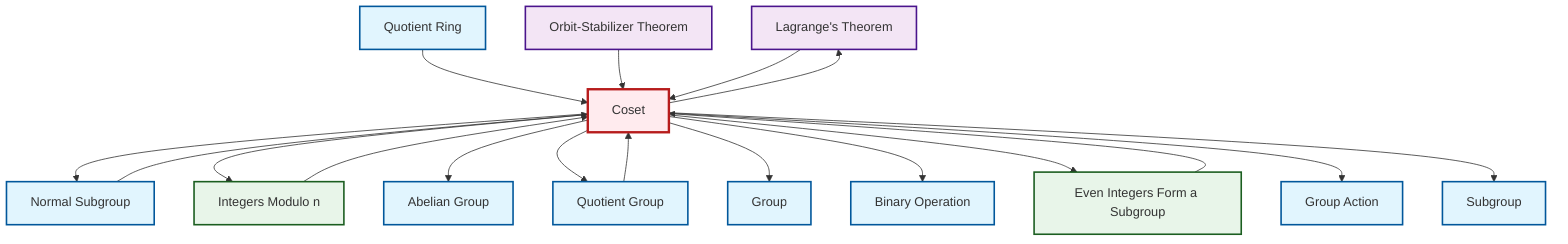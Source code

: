 graph TD
    classDef definition fill:#e1f5fe,stroke:#01579b,stroke-width:2px
    classDef theorem fill:#f3e5f5,stroke:#4a148c,stroke-width:2px
    classDef axiom fill:#fff3e0,stroke:#e65100,stroke-width:2px
    classDef example fill:#e8f5e9,stroke:#1b5e20,stroke-width:2px
    classDef current fill:#ffebee,stroke:#b71c1c,stroke-width:3px
    thm-lagrange["Lagrange's Theorem"]:::theorem
    def-coset["Coset"]:::definition
    ex-quotient-integers-mod-n["Integers Modulo n"]:::example
    def-group["Group"]:::definition
    def-group-action["Group Action"]:::definition
    def-quotient-group["Quotient Group"]:::definition
    def-binary-operation["Binary Operation"]:::definition
    thm-orbit-stabilizer["Orbit-Stabilizer Theorem"]:::theorem
    def-quotient-ring["Quotient Ring"]:::definition
    def-abelian-group["Abelian Group"]:::definition
    def-normal-subgroup["Normal Subgroup"]:::definition
    ex-even-integers-subgroup["Even Integers Form a Subgroup"]:::example
    def-subgroup["Subgroup"]:::definition
    def-quotient-group --> def-coset
    def-coset --> def-normal-subgroup
    def-normal-subgroup --> def-coset
    def-quotient-ring --> def-coset
    def-coset --> ex-quotient-integers-mod-n
    def-coset --> def-abelian-group
    thm-orbit-stabilizer --> def-coset
    ex-even-integers-subgroup --> def-coset
    ex-quotient-integers-mod-n --> def-coset
    def-coset --> def-quotient-group
    def-coset --> def-group
    def-coset --> def-binary-operation
    def-coset --> ex-even-integers-subgroup
    def-coset --> def-group-action
    def-coset --> def-subgroup
    thm-lagrange --> def-coset
    def-coset --> thm-lagrange
    class def-coset current